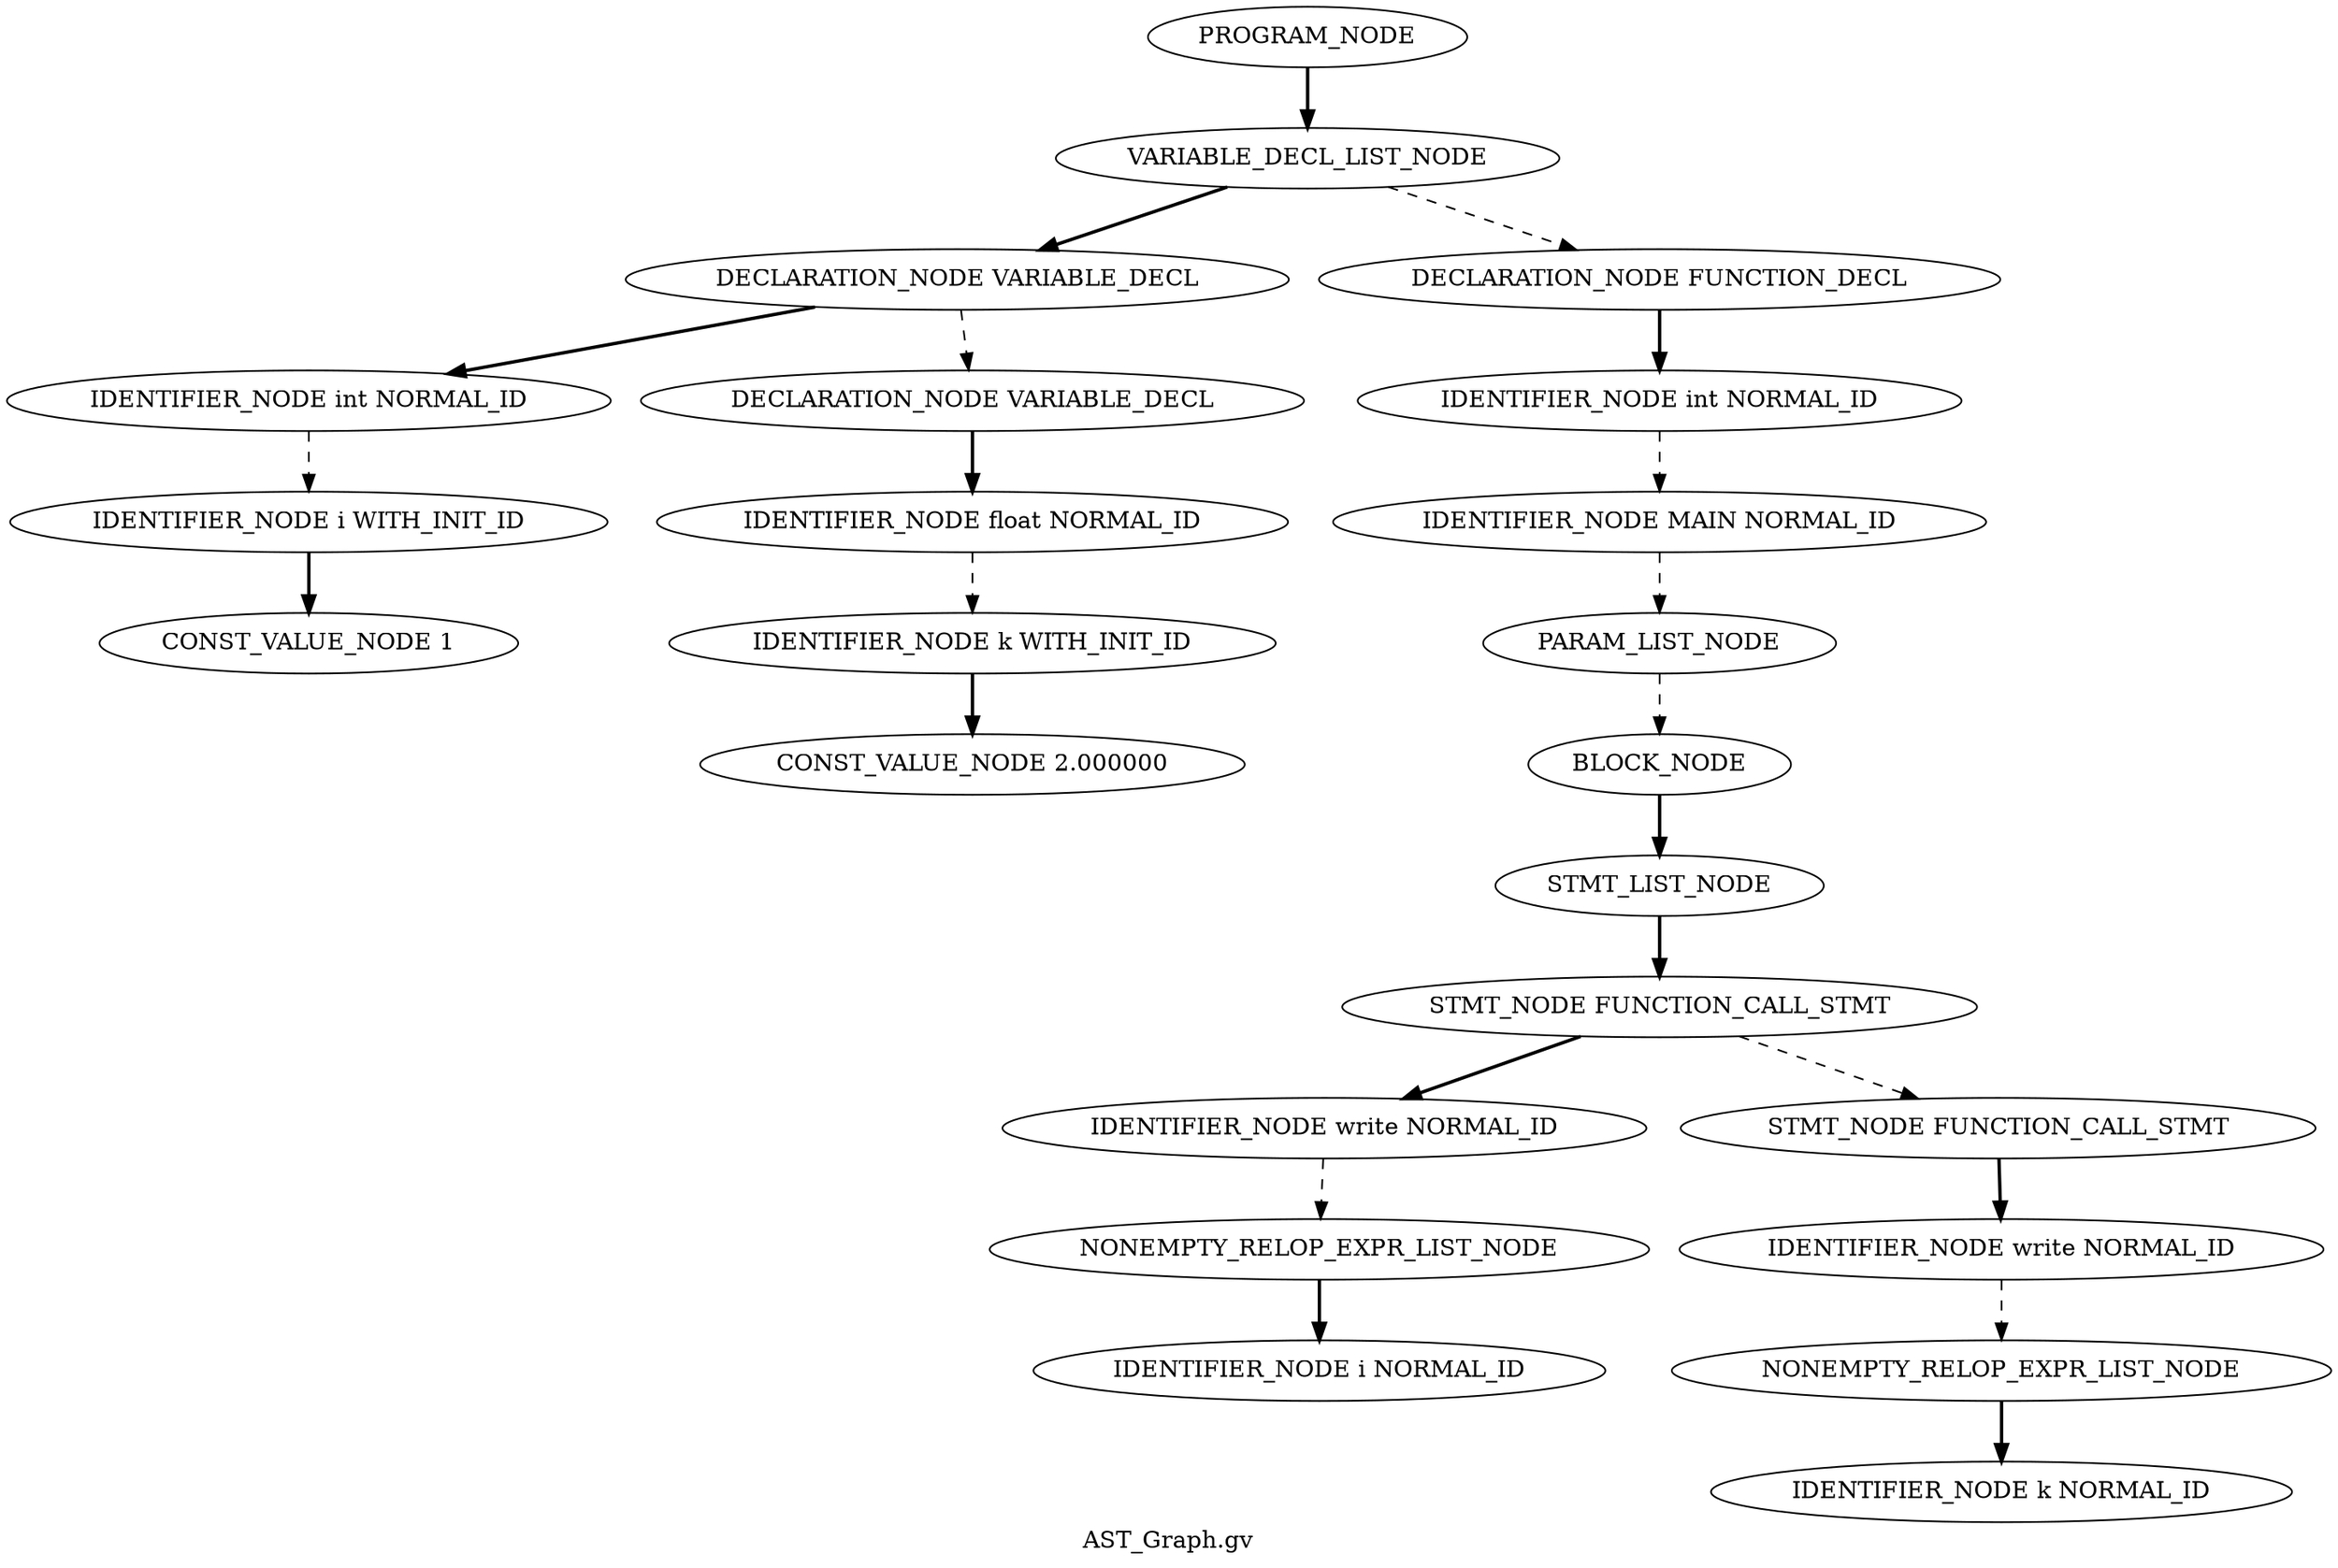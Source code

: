 Digraph AST
{
label = "AST_Graph.gv"
node0 [label ="PROGRAM_NODE"]
node1 [label ="VARIABLE_DECL_LIST_NODE"]
node2 [label ="DECLARATION_NODE VARIABLE_DECL"]
node3 [label ="IDENTIFIER_NODE int NORMAL_ID"]
node4 [label ="IDENTIFIER_NODE i WITH_INIT_ID"]
node5 [label ="CONST_VALUE_NODE 1"]
node4 -> node5 [style = bold]
node3 -> node4 [style = dashed]
node2 -> node3 [style = bold]
node6 [label ="DECLARATION_NODE VARIABLE_DECL"]
node7 [label ="IDENTIFIER_NODE float NORMAL_ID"]
node8 [label ="IDENTIFIER_NODE k WITH_INIT_ID"]
node9 [label ="CONST_VALUE_NODE 2.000000"]
node8 -> node9 [style = bold]
node7 -> node8 [style = dashed]
node6 -> node7 [style = bold]
node2 -> node6 [style = dashed]
node1 -> node2 [style = bold]
node10 [label ="DECLARATION_NODE FUNCTION_DECL"]
node11 [label ="IDENTIFIER_NODE int NORMAL_ID"]
node12 [label ="IDENTIFIER_NODE MAIN NORMAL_ID"]
node13 [label ="PARAM_LIST_NODE"]
node14 [label ="BLOCK_NODE"]
node15 [label ="STMT_LIST_NODE"]
node16 [label ="STMT_NODE FUNCTION_CALL_STMT"]
node17 [label ="IDENTIFIER_NODE write NORMAL_ID"]
node18 [label ="NONEMPTY_RELOP_EXPR_LIST_NODE"]
node19 [label ="IDENTIFIER_NODE i NORMAL_ID"]
node18 -> node19 [style = bold]
node17 -> node18 [style = dashed]
node16 -> node17 [style = bold]
node20 [label ="STMT_NODE FUNCTION_CALL_STMT"]
node21 [label ="IDENTIFIER_NODE write NORMAL_ID"]
node22 [label ="NONEMPTY_RELOP_EXPR_LIST_NODE"]
node23 [label ="IDENTIFIER_NODE k NORMAL_ID"]
node22 -> node23 [style = bold]
node21 -> node22 [style = dashed]
node20 -> node21 [style = bold]
node16 -> node20 [style = dashed]
node15 -> node16 [style = bold]
node14 -> node15 [style = bold]
node13 -> node14 [style = dashed]
node12 -> node13 [style = dashed]
node11 -> node12 [style = dashed]
node10 -> node11 [style = bold]
node1 -> node10 [style = dashed]
node0 -> node1 [style = bold]
}
